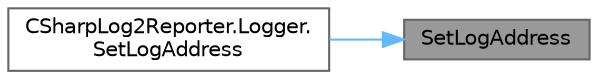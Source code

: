 digraph "SetLogAddress"
{
 // LATEX_PDF_SIZE
  bgcolor="transparent";
  edge [fontname=Helvetica,fontsize=10,labelfontname=Helvetica,labelfontsize=10];
  node [fontname=Helvetica,fontsize=10,shape=box,height=0.2,width=0.4];
  rankdir="RL";
  Node1 [id="Node000001",label="SetLogAddress",height=0.2,width=0.4,color="gray40", fillcolor="grey60", style="filled", fontcolor="black",tooltip="set the IP (either IPV4 XXX.XXX.XXX.XXX numeric form or host name) address of the log-reporter server..."];
  Node1 -> Node2 [id="edge1_Node000001_Node000002",dir="back",color="steelblue1",style="solid",tooltip=" "];
  Node2 [id="Node000002",label="CSharpLog2Reporter.Logger.\lSetLogAddress",height=0.2,width=0.4,color="grey40", fillcolor="white", style="filled",URL="$class_c_sharp_log2_reporter_1_1_logger.html#a7ebab749703b3bbfb693d7e07afac95c",tooltip=" "];
}
